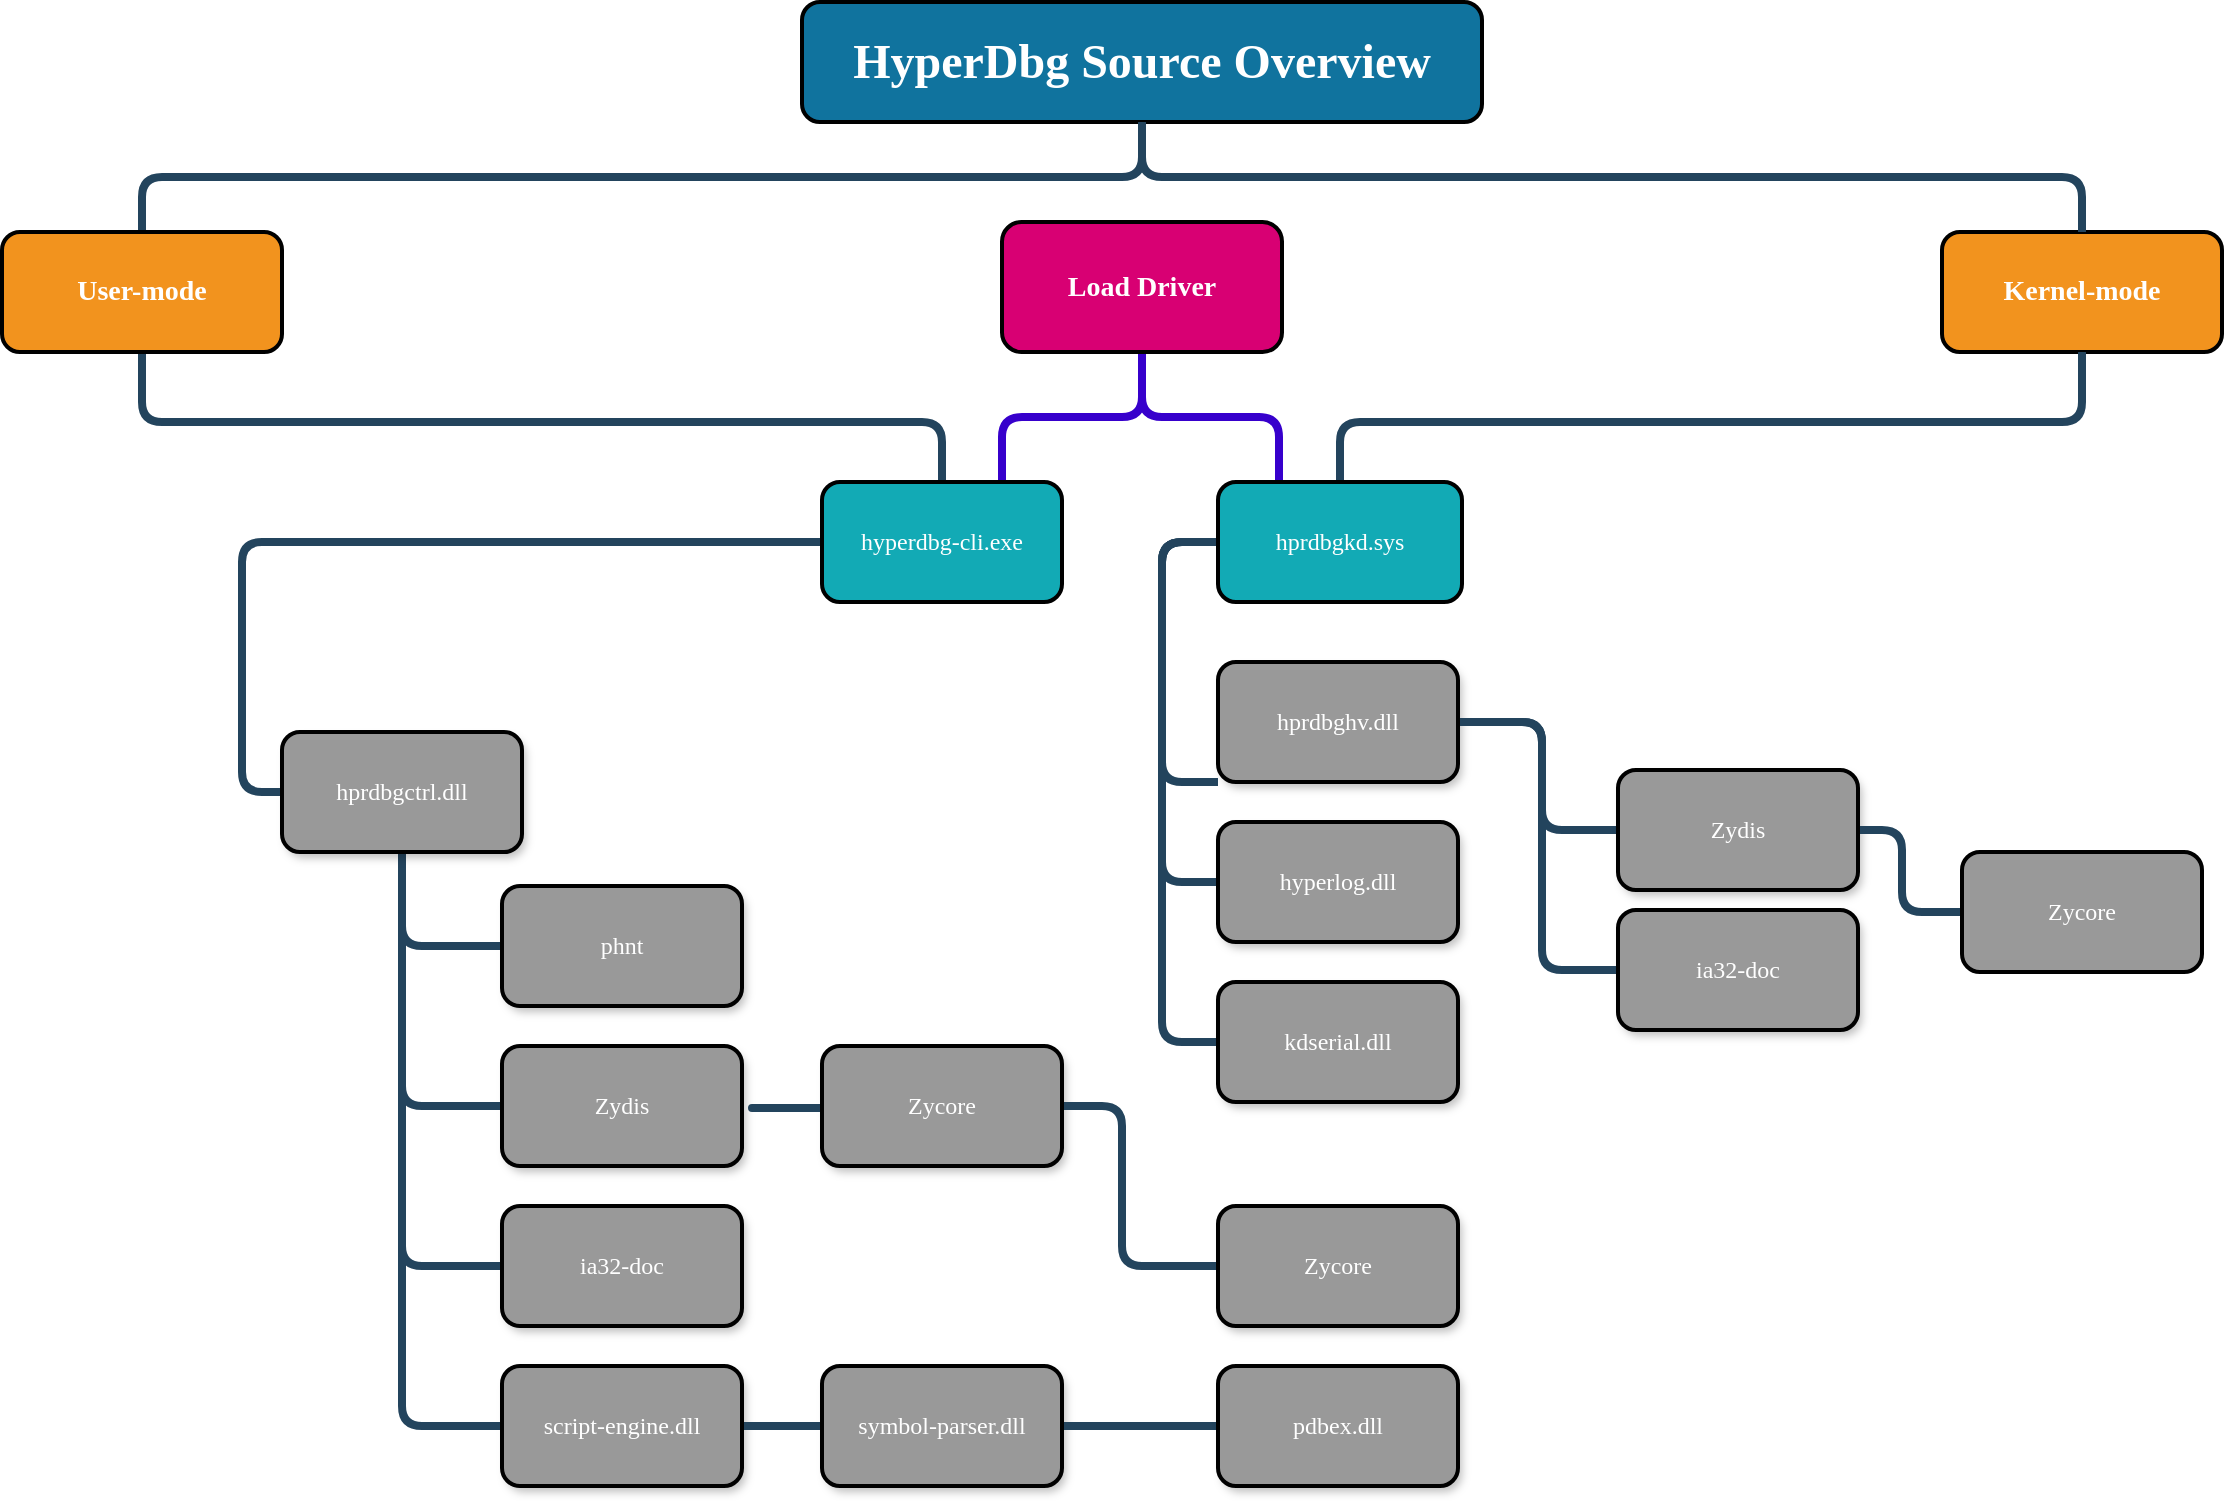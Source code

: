 <mxfile version="21.4.0" type="device">
  <diagram name="Page-1" id="64c3da0e-402f-94eb-ee01-a36477274f13">
    <mxGraphModel dx="1434" dy="788" grid="1" gridSize="10" guides="1" tooltips="1" connect="1" arrows="1" fold="1" page="1" pageScale="1" pageWidth="1169" pageHeight="826" background="none" math="0" shadow="0">
      <root>
        <mxCell id="0" />
        <mxCell id="1" parent="0" />
        <mxCell id="2" value="HyperDbg Source Overview" style="whiteSpace=wrap;rounded=1;shadow=0;fillColor=#10739E;strokeColor=default;fontColor=#FFFFFF;fontStyle=1;fontSize=24;fontFamily=Comic Sans MS;strokeWidth=2;" parent="1" vertex="1">
          <mxGeometry x="430" y="42" width="340" height="60" as="geometry" />
        </mxCell>
        <mxCell id="3" value="User-mode" style="whiteSpace=wrap;rounded=1;fillColor=#F2931E;strokeColor=default;shadow=0;fontColor=#FFFFFF;fontStyle=1;fontSize=14;fontFamily=Verdana;" parent="1" vertex="1">
          <mxGeometry x="30" y="157.0" width="140" height="60" as="geometry" />
        </mxCell>
        <mxCell id="5" value="Kernel-mode" style="whiteSpace=wrap;rounded=1;fillColor=#F2931E;strokeColor=default;shadow=0;fontColor=#FFFFFF;fontStyle=1;fontSize=14;fontFamily=Verdana;strokeWidth=2;" parent="1" vertex="1">
          <mxGeometry x="1000" y="157.0" width="140" height="60" as="geometry" />
        </mxCell>
        <mxCell id="10" value="hyperdbg-cli.exe" style="whiteSpace=wrap;rounded=1;fillColor=#12AAB5;strokeColor=default;shadow=0;fontColor=#FFFFFF;fontFamily=Verdana;" parent="1" vertex="1">
          <mxGeometry x="440" y="282.0" width="120" height="60" as="geometry" />
        </mxCell>
        <mxCell id="23" value="phnt" style="whiteSpace=wrap;rounded=1;fillColor=#999999;strokeColor=none;shadow=1;fontColor=#FFFFFF;fontStyle=0;fontFamily=Verdana;" parent="1" vertex="1">
          <mxGeometry x="280" y="484.0" width="120" height="60" as="geometry" />
        </mxCell>
        <mxCell id="24" value="Zydis" style="whiteSpace=wrap;rounded=1;fillColor=#999999;strokeColor=none;shadow=1;fontColor=#FFFFFF;fontStyle=0;fontFamily=Verdana;" parent="1" vertex="1">
          <mxGeometry x="280.0" y="564.0" width="120" height="60" as="geometry" />
        </mxCell>
        <mxCell id="25" value="ia32-doc" style="whiteSpace=wrap;rounded=1;fillColor=#999999;strokeColor=none;shadow=1;fontColor=#FFFFFF;fontStyle=0;fontFamily=Verdana;" parent="1" vertex="1">
          <mxGeometry x="280" y="644.0" width="120" height="60" as="geometry" />
        </mxCell>
        <mxCell id="26" value="script-engine.dll" style="whiteSpace=wrap;rounded=1;fillColor=#999999;strokeColor=none;shadow=1;fontColor=#FFFFFF;fontStyle=0;fontFamily=Verdana;" parent="1" vertex="1">
          <mxGeometry x="280.0" y="724.0" width="120" height="60" as="geometry" />
        </mxCell>
        <mxCell id="27" value="symbol-parser.dll" style="whiteSpace=wrap;rounded=1;fillColor=#999999;strokeColor=none;shadow=1;fontColor=#FFFFFF;fontStyle=0;fontFamily=Verdana;" parent="1" vertex="1">
          <mxGeometry x="440.0" y="724.0" width="120" height="60" as="geometry" />
        </mxCell>
        <mxCell id="103" value="" style="edgeStyle=elbowEdgeStyle;elbow=vertical;rounded=1;fontColor=#000000;endArrow=none;endFill=0;strokeWidth=4;strokeColor=#23445D;fontFamily=Verdana;" parent="1" source="3" target="10" edge="1">
          <mxGeometry width="100" height="100" relative="1" as="geometry">
            <mxPoint x="-110" y="277" as="sourcePoint" />
            <mxPoint x="-10" y="177" as="targetPoint" />
            <Array as="points">
              <mxPoint x="300" y="252" />
            </Array>
          </mxGeometry>
        </mxCell>
        <mxCell id="105" value="" style="edgeStyle=elbowEdgeStyle;elbow=horizontal;rounded=1;fontColor=#000000;endArrow=none;endFill=0;strokeWidth=4;strokeColor=#23445D;exitX=0.5;exitY=1;exitDx=0;exitDy=0;fontFamily=Verdana;entryX=0;entryY=0.5;entryDx=0;entryDy=0;" parent="1" source="QWHju4IAef_SmeNwvnCS-241" target="23" edge="1">
          <mxGeometry width="100" height="100" relative="1" as="geometry">
            <mxPoint x="-100" y="684" as="sourcePoint" />
            <mxPoint y="584" as="targetPoint" />
            <Array as="points">
              <mxPoint x="230" y="502" />
            </Array>
          </mxGeometry>
        </mxCell>
        <mxCell id="106" value="" style="edgeStyle=elbowEdgeStyle;elbow=horizontal;rounded=1;fontColor=#000000;endArrow=none;endFill=0;strokeWidth=4;strokeColor=#23445D;entryX=0;entryY=0.5;entryDx=0;entryDy=0;exitX=0.5;exitY=1;exitDx=0;exitDy=0;fontFamily=Verdana;" parent="1" source="QWHju4IAef_SmeNwvnCS-241" target="24" edge="1">
          <mxGeometry width="100" height="100" relative="1" as="geometry">
            <mxPoint x="180" y="604" as="sourcePoint" />
            <mxPoint x="-30" y="644" as="targetPoint" />
            <Array as="points">
              <mxPoint x="230" y="542" />
              <mxPoint x="-60" y="604" />
            </Array>
          </mxGeometry>
        </mxCell>
        <mxCell id="107" value="" style="edgeStyle=elbowEdgeStyle;elbow=horizontal;rounded=1;fontColor=#000000;endArrow=none;endFill=0;strokeWidth=4;strokeColor=#23445D;entryX=0;entryY=0.5;entryDx=0;entryDy=0;exitX=1;exitY=0.5;exitDx=0;exitDy=0;fontFamily=Verdana;" parent="1" source="26" target="27" edge="1">
          <mxGeometry width="100" height="100" relative="1" as="geometry">
            <mxPoint x="470" y="854" as="sourcePoint" />
            <mxPoint x="530" y="754" as="targetPoint" />
            <Array as="points">
              <mxPoint x="420" y="744" />
              <mxPoint x="480" y="764" />
              <mxPoint x="420" y="794" />
              <mxPoint x="520" y="794" />
              <mxPoint x="440" y="794" />
              <mxPoint x="260" y="624" />
            </Array>
          </mxGeometry>
        </mxCell>
        <mxCell id="109" value="" style="edgeStyle=elbowEdgeStyle;elbow=horizontal;rounded=1;fontColor=#000000;endArrow=none;endFill=0;strokeWidth=4;strokeColor=#23445D;exitX=0.5;exitY=1;exitDx=0;exitDy=0;fontFamily=Verdana;" parent="1" source="QWHju4IAef_SmeNwvnCS-241" target="26" edge="1">
          <mxGeometry width="100" height="100" relative="1" as="geometry">
            <mxPoint x="-10" y="564" as="sourcePoint" />
            <mxPoint x="-10" y="664" as="targetPoint" />
            <Array as="points">
              <mxPoint x="230" y="622" />
            </Array>
          </mxGeometry>
        </mxCell>
        <mxCell id="110" value="" style="edgeStyle=elbowEdgeStyle;elbow=horizontal;rounded=1;fontColor=#000000;endArrow=none;endFill=0;strokeWidth=4;strokeColor=#23445D;exitX=0.5;exitY=1;exitDx=0;exitDy=0;fontFamily=Verdana;" parent="1" source="QWHju4IAef_SmeNwvnCS-241" target="25" edge="1">
          <mxGeometry width="100" height="100" relative="1" as="geometry">
            <mxPoint x="380" y="444" as="sourcePoint" />
            <mxPoint x="210" y="681" as="targetPoint" />
            <Array as="points">
              <mxPoint x="230" y="602" />
            </Array>
          </mxGeometry>
        </mxCell>
        <mxCell id="199" value="hprdbgkd.sys" style="whiteSpace=wrap;rounded=1;fillColor=#12AAB5;strokeColor=default;shadow=0;fontColor=#FFFFFF;fontFamily=Verdana;" parent="1" vertex="1">
          <mxGeometry x="638" y="282" width="122" height="60" as="geometry" />
        </mxCell>
        <mxCell id="201" value="hprdbghv.dll" style="whiteSpace=wrap;rounded=1;fillColor=#999999;strokeColor=none;shadow=1;fontColor=#FFFFFF;fontStyle=0;fontFamily=Verdana;" parent="1" vertex="1">
          <mxGeometry x="638.0" y="372.0" width="120" height="60" as="geometry" />
        </mxCell>
        <mxCell id="202" value="hyperlog.dll" style="whiteSpace=wrap;rounded=1;fillColor=#999999;strokeColor=none;shadow=1;fontColor=#FFFFFF;fontStyle=0;fontFamily=Verdana;" parent="1" vertex="1">
          <mxGeometry x="638" y="452.0" width="120" height="60" as="geometry" />
        </mxCell>
        <mxCell id="203" value="kdserial.dll" style="whiteSpace=wrap;rounded=1;fillColor=#999999;strokeColor=none;shadow=1;fontColor=#FFFFFF;fontStyle=0;fontFamily=Verdana;" parent="1" vertex="1">
          <mxGeometry x="638.0" y="532.0" width="120" height="60" as="geometry" />
        </mxCell>
        <mxCell id="211" value="" style="edgeStyle=elbowEdgeStyle;elbow=horizontal;rounded=1;fontColor=#000000;endArrow=none;endFill=0;strokeWidth=4;strokeColor=#23445D;fontFamily=Verdana;" parent="1" source="199" target="201" edge="1">
          <mxGeometry width="100" height="100" relative="1" as="geometry">
            <mxPoint x="560" y="382.0" as="sourcePoint" />
            <mxPoint x="570.0" y="482.0" as="targetPoint" />
            <Array as="points">
              <mxPoint x="610" y="432" />
            </Array>
          </mxGeometry>
        </mxCell>
        <mxCell id="212" value="" style="edgeStyle=elbowEdgeStyle;elbow=horizontal;rounded=1;fontColor=#000000;endArrow=none;endFill=0;strokeWidth=4;strokeColor=#23445D;fontFamily=Verdana;entryX=0;entryY=0.5;entryDx=0;entryDy=0;" parent="1" source="199" target="202" edge="1">
          <mxGeometry width="100" height="100" relative="1" as="geometry">
            <mxPoint x="570" y="382.0" as="sourcePoint" />
            <mxPoint x="570.0" y="562.0" as="targetPoint" />
            <Array as="points">
              <mxPoint x="610" y="462" />
            </Array>
          </mxGeometry>
        </mxCell>
        <mxCell id="215" value="" style="edgeStyle=elbowEdgeStyle;elbow=horizontal;rounded=1;fontColor=#000000;endArrow=none;endFill=0;strokeWidth=4;strokeColor=#23445D;exitX=0;exitY=0.5;exitDx=0;exitDy=0;fontFamily=Verdana;" parent="1" source="199" target="203" edge="1">
          <mxGeometry width="100" height="100" relative="1" as="geometry">
            <mxPoint x="706.0" y="348.0" as="sourcePoint" />
            <mxPoint x="638.0" y="678.0" as="targetPoint" />
            <Array as="points">
              <mxPoint x="610" y="482" />
              <mxPoint x="628" y="558.0" />
            </Array>
          </mxGeometry>
        </mxCell>
        <mxCell id="227" value="" style="edgeStyle=elbowEdgeStyle;elbow=vertical;rounded=1;fontColor=#000000;endArrow=none;endFill=0;strokeWidth=4;strokeColor=#23445D;exitX=0.5;exitY=1;exitDx=0;exitDy=0;fontFamily=Verdana;" parent="1" source="5" target="199" edge="1">
          <mxGeometry width="100" height="100" relative="1" as="geometry">
            <mxPoint x="1070" y="262.0" as="sourcePoint" />
            <mxPoint x="660" y="242" as="targetPoint" />
            <Array as="points">
              <mxPoint x="880" y="252" />
            </Array>
          </mxGeometry>
        </mxCell>
        <mxCell id="229" value="" style="edgeStyle=elbowEdgeStyle;elbow=vertical;rounded=1;fontColor=#000000;endArrow=none;endFill=0;strokeWidth=4;strokeColor=#23445D;exitX=0.5;exitY=1;exitDx=0;exitDy=0;fontFamily=Verdana;" parent="1" source="2" target="3" edge="1">
          <mxGeometry width="100" height="100" relative="1" as="geometry">
            <mxPoint x="1179" y="102" as="sourcePoint" />
            <mxPoint x="649" y="32" as="targetPoint" />
          </mxGeometry>
        </mxCell>
        <mxCell id="234" value="" style="edgeStyle=elbowEdgeStyle;elbow=vertical;rounded=1;fontColor=#000000;endArrow=none;endFill=0;strokeWidth=4;strokeColor=#23445D;exitX=0.5;exitY=1;exitDx=0;exitDy=0;fontFamily=Verdana;" parent="1" source="2" target="5" edge="1">
          <mxGeometry width="100" height="100" relative="1" as="geometry">
            <mxPoint x="725" y="102" as="sourcePoint" />
            <mxPoint x="-427" y="82" as="targetPoint" />
          </mxGeometry>
        </mxCell>
        <mxCell id="QWHju4IAef_SmeNwvnCS-234" value="" style="edgeStyle=elbowEdgeStyle;elbow=horizontal;rounded=1;fontColor=#000000;endArrow=none;endFill=0;strokeWidth=4;strokeColor=#23445D;entryX=0;entryY=0.5;entryDx=0;entryDy=0;exitX=1;exitY=0.5;exitDx=0;exitDy=0;fontFamily=Verdana;" edge="1" parent="1" source="27" target="QWHju4IAef_SmeNwvnCS-235">
          <mxGeometry width="100" height="100" relative="1" as="geometry">
            <mxPoint x="440" y="754" as="sourcePoint" />
            <mxPoint x="660" y="814" as="targetPoint" />
            <Array as="points">
              <mxPoint x="600" y="754" />
              <mxPoint x="570" y="784" />
              <mxPoint x="650" y="804" />
              <mxPoint x="470" y="634" />
            </Array>
          </mxGeometry>
        </mxCell>
        <mxCell id="QWHju4IAef_SmeNwvnCS-235" value="pdbex.dll" style="whiteSpace=wrap;rounded=1;fillColor=#999999;strokeColor=none;shadow=1;fontColor=#FFFFFF;fontStyle=0;fontFamily=Verdana;" vertex="1" parent="1">
          <mxGeometry x="638.0" y="724.0" width="120" height="60" as="geometry" />
        </mxCell>
        <mxCell id="QWHju4IAef_SmeNwvnCS-237" value="" style="edgeStyle=elbowEdgeStyle;elbow=horizontal;rounded=1;fontColor=#000000;endArrow=none;endFill=0;strokeWidth=4;strokeColor=#23445D;exitX=1;exitY=0.5;exitDx=0;exitDy=0;entryX=0;entryY=0.5;entryDx=0;entryDy=0;fontFamily=Verdana;" edge="1" parent="1" source="201" target="QWHju4IAef_SmeNwvnCS-238">
          <mxGeometry width="100" height="100" relative="1" as="geometry">
            <mxPoint x="758" y="216.0" as="sourcePoint" />
            <mxPoint x="888" y="446" as="targetPoint" />
            <Array as="points">
              <mxPoint x="800" y="426" />
              <mxPoint x="868" y="326.0" />
            </Array>
          </mxGeometry>
        </mxCell>
        <mxCell id="QWHju4IAef_SmeNwvnCS-238" value="Zydis" style="whiteSpace=wrap;rounded=1;fillColor=#999999;strokeColor=none;shadow=1;fontColor=#FFFFFF;fontStyle=0;fontFamily=Verdana;" vertex="1" parent="1">
          <mxGeometry x="838.0" y="426.0" width="120" height="60" as="geometry" />
        </mxCell>
        <mxCell id="QWHju4IAef_SmeNwvnCS-239" value="ia32-doc" style="whiteSpace=wrap;rounded=1;fillColor=#999999;strokeColor=none;shadow=1;fontColor=#FFFFFF;fontStyle=0;fontFamily=Verdana;" vertex="1" parent="1">
          <mxGeometry x="838.0" y="496.0" width="120" height="60" as="geometry" />
        </mxCell>
        <mxCell id="QWHju4IAef_SmeNwvnCS-240" value="" style="edgeStyle=elbowEdgeStyle;elbow=horizontal;rounded=1;fontColor=#000000;endArrow=none;endFill=0;strokeWidth=4;strokeColor=#23445D;exitX=1;exitY=0.5;exitDx=0;exitDy=0;entryX=0;entryY=0.5;entryDx=0;entryDy=0;fontFamily=Verdana;" edge="1" parent="1" source="201" target="QWHju4IAef_SmeNwvnCS-239">
          <mxGeometry width="100" height="100" relative="1" as="geometry">
            <mxPoint x="758" y="216.0" as="sourcePoint" />
            <mxPoint x="898" y="456" as="targetPoint" />
            <Array as="points">
              <mxPoint x="800" y="440" />
              <mxPoint x="798" y="386" />
              <mxPoint x="928" y="326.0" />
            </Array>
          </mxGeometry>
        </mxCell>
        <mxCell id="QWHju4IAef_SmeNwvnCS-241" value="hprdbgctrl.dll" style="whiteSpace=wrap;rounded=1;fillColor=#999999;strokeColor=none;shadow=1;fontColor=#FFFFFF;fontStyle=0;fontFamily=Verdana;" vertex="1" parent="1">
          <mxGeometry x="170" y="407.0" width="120" height="60" as="geometry" />
        </mxCell>
        <mxCell id="QWHju4IAef_SmeNwvnCS-242" value="" style="edgeStyle=elbowEdgeStyle;elbow=vertical;rounded=1;fontColor=#000000;endArrow=none;endFill=0;strokeWidth=4;strokeColor=#23445D;entryX=0;entryY=0.5;entryDx=0;entryDy=0;exitX=0;exitY=0.5;exitDx=0;exitDy=0;exitPerimeter=0;fontFamily=Verdana;" edge="1" parent="1" source="10" target="QWHju4IAef_SmeNwvnCS-241">
          <mxGeometry width="100" height="100" relative="1" as="geometry">
            <mxPoint x="-60" y="297" as="sourcePoint" />
            <mxPoint x="270" y="327" as="targetPoint" />
            <Array as="points">
              <mxPoint x="150" y="362" />
              <mxPoint x="100" y="327" />
              <mxPoint x="280" y="337" />
              <mxPoint x="80" y="367" />
            </Array>
          </mxGeometry>
        </mxCell>
        <mxCell id="QWHju4IAef_SmeNwvnCS-245" value="Zycore" style="whiteSpace=wrap;rounded=1;fillColor=#999999;strokeColor=none;shadow=1;fontColor=#FFFFFF;fontStyle=0;fontFamily=Verdana;" vertex="1" parent="1">
          <mxGeometry x="440" y="564.0" width="120" height="60" as="geometry" />
        </mxCell>
        <mxCell id="QWHju4IAef_SmeNwvnCS-246" value="Zycore" style="whiteSpace=wrap;rounded=1;fillColor=#999999;strokeColor=none;shadow=0;fontColor=#FFFFFF;fontStyle=0;fontFamily=Verdana;glass=0;labelBorderColor=none;" vertex="1" parent="1">
          <mxGeometry x="1010" y="467.0" width="120" height="60" as="geometry" />
        </mxCell>
        <mxCell id="QWHju4IAef_SmeNwvnCS-247" value="" style="edgeStyle=elbowEdgeStyle;elbow=horizontal;rounded=1;fontColor=#000000;endArrow=none;endFill=0;strokeWidth=4;strokeColor=#23445D;entryX=0;entryY=0.5;entryDx=0;entryDy=0;exitX=1;exitY=0.5;exitDx=0;exitDy=0;fontFamily=Verdana;" edge="1" parent="1" source="QWHju4IAef_SmeNwvnCS-238" target="QWHju4IAef_SmeNwvnCS-246">
          <mxGeometry width="100" height="100" relative="1" as="geometry">
            <mxPoint x="955" y="446" as="sourcePoint" />
            <mxPoint x="1060" y="536" as="targetPoint" />
            <Array as="points">
              <mxPoint x="980" y="496" />
              <mxPoint x="1118" y="562.0" />
            </Array>
          </mxGeometry>
        </mxCell>
        <mxCell id="QWHju4IAef_SmeNwvnCS-251" value="Zycore" style="whiteSpace=wrap;rounded=1;fillColor=#999999;strokeColor=none;shadow=1;fontColor=#FFFFFF;fontStyle=0;fontFamily=Verdana;" vertex="1" parent="1">
          <mxGeometry x="638" y="644.0" width="120" height="60" as="geometry" />
        </mxCell>
        <mxCell id="QWHju4IAef_SmeNwvnCS-252" value="" style="edgeStyle=elbowEdgeStyle;elbow=horizontal;rounded=1;fontColor=#000000;endArrow=none;endFill=0;strokeWidth=4;strokeColor=#23445D;exitX=1;exitY=0.5;exitDx=0;exitDy=0;entryX=0;entryY=0.5;entryDx=0;entryDy=0;fontFamily=Verdana;" edge="1" parent="1" target="QWHju4IAef_SmeNwvnCS-251" source="QWHju4IAef_SmeNwvnCS-245">
          <mxGeometry width="100" height="100" relative="1" as="geometry">
            <mxPoint x="540" y="604.0" as="sourcePoint" />
            <mxPoint x="646" y="679" as="targetPoint" />
            <Array as="points">
              <mxPoint x="590" y="632" />
              <mxPoint x="704" y="705.0" />
            </Array>
          </mxGeometry>
        </mxCell>
        <mxCell id="QWHju4IAef_SmeNwvnCS-296" value="" style="edgeStyle=elbowEdgeStyle;elbow=vertical;rounded=1;fontColor=#000000;endArrow=none;endFill=0;strokeWidth=4;strokeColor=#23445D;fontFamily=Verdana;" edge="1" parent="1">
          <mxGeometry width="100" height="100" relative="1" as="geometry">
            <mxPoint x="430" y="595" as="sourcePoint" />
            <mxPoint x="440" y="595" as="targetPoint" />
            <Array as="points">
              <mxPoint x="400" y="595" />
              <mxPoint x="120" y="635" />
            </Array>
          </mxGeometry>
        </mxCell>
        <mxCell id="QWHju4IAef_SmeNwvnCS-300" value="Load Driver" style="whiteSpace=wrap;rounded=1;fillColor=#d80073;strokeColor=default;shadow=0;fontColor=#ffffff;fontStyle=1;fontSize=14;gradientColor=none;fontFamily=Verdana;" vertex="1" parent="1">
          <mxGeometry x="530" y="152" width="140" height="65" as="geometry" />
        </mxCell>
        <mxCell id="QWHju4IAef_SmeNwvnCS-309" value="" style="edgeStyle=elbowEdgeStyle;elbow=vertical;fontColor=#000000;endArrow=none;endFill=0;strokeWidth=4;entryX=0.75;entryY=0;entryDx=0;entryDy=0;fontFamily=Verdana;fillColor=#6a00ff;strokeColor=#3700CC;rounded=1;" edge="1" parent="1" source="QWHju4IAef_SmeNwvnCS-300" target="10">
          <mxGeometry width="100" height="100" relative="1" as="geometry">
            <mxPoint x="110" y="227" as="sourcePoint" />
            <mxPoint x="510" y="292" as="targetPoint" />
          </mxGeometry>
        </mxCell>
        <mxCell id="QWHju4IAef_SmeNwvnCS-311" value="" style="edgeStyle=elbowEdgeStyle;elbow=vertical;fontColor=#000000;endArrow=none;endFill=0;strokeWidth=4;entryX=0.25;entryY=0;entryDx=0;entryDy=0;exitX=0.5;exitY=1;exitDx=0;exitDy=0;fontFamily=Verdana;fillColor=#6a00ff;strokeColor=#3700CC;rounded=1;" edge="1" parent="1" source="QWHju4IAef_SmeNwvnCS-300" target="199">
          <mxGeometry width="100" height="100" relative="1" as="geometry">
            <mxPoint x="610" y="222" as="sourcePoint" />
            <mxPoint x="540" y="292" as="targetPoint" />
          </mxGeometry>
        </mxCell>
        <mxCell id="QWHju4IAef_SmeNwvnCS-334" value="Zycore" style="whiteSpace=wrap;rounded=1;fillColor=#999999;strokeColor=default;shadow=0;fontColor=#FFFFFF;fontStyle=0;fontFamily=Verdana;glass=0;labelBorderColor=none;strokeWidth=2;" vertex="1" parent="1">
          <mxGeometry x="1010" y="467.0" width="120" height="60" as="geometry" />
        </mxCell>
        <mxCell id="QWHju4IAef_SmeNwvnCS-335" value="ia32-doc" style="whiteSpace=wrap;rounded=1;fillColor=#999999;strokeColor=default;shadow=0;fontColor=#FFFFFF;fontStyle=0;fontFamily=Verdana;" vertex="1" parent="1">
          <mxGeometry x="838.0" y="496.0" width="120" height="60" as="geometry" />
        </mxCell>
        <mxCell id="QWHju4IAef_SmeNwvnCS-336" value="Zydis" style="whiteSpace=wrap;rounded=1;fillColor=#999999;strokeColor=default;shadow=0;fontColor=#FFFFFF;fontStyle=0;fontFamily=Verdana;" vertex="1" parent="1">
          <mxGeometry x="838.0" y="426.0" width="120" height="60" as="geometry" />
        </mxCell>
        <mxCell id="QWHju4IAef_SmeNwvnCS-337" value="hprdbghv.dll" style="whiteSpace=wrap;rounded=1;fillColor=#999999;strokeColor=default;shadow=0;fontColor=#FFFFFF;fontStyle=0;fontFamily=Verdana;strokeWidth=2;" vertex="1" parent="1">
          <mxGeometry x="638.0" y="372.0" width="120" height="60" as="geometry" />
        </mxCell>
        <mxCell id="QWHju4IAef_SmeNwvnCS-338" value="hyperlog.dll" style="whiteSpace=wrap;rounded=1;fillColor=#999999;strokeColor=default;shadow=0;fontColor=#FFFFFF;fontStyle=0;fontFamily=Verdana;" vertex="1" parent="1">
          <mxGeometry x="638" y="452.0" width="120" height="60" as="geometry" />
        </mxCell>
        <mxCell id="QWHju4IAef_SmeNwvnCS-339" value="kdserial.dll" style="whiteSpace=wrap;rounded=1;fillColor=#999999;strokeColor=default;shadow=0;fontColor=#FFFFFF;fontStyle=0;fontFamily=Verdana;" vertex="1" parent="1">
          <mxGeometry x="638.0" y="532.0" width="120" height="60" as="geometry" />
        </mxCell>
        <mxCell id="QWHju4IAef_SmeNwvnCS-340" value="Zycore" style="whiteSpace=wrap;rounded=1;fillColor=#999999;strokeColor=default;shadow=0;fontColor=#FFFFFF;fontStyle=0;fontFamily=Verdana;" vertex="1" parent="1">
          <mxGeometry x="638" y="644.0" width="120" height="60" as="geometry" />
        </mxCell>
        <mxCell id="QWHju4IAef_SmeNwvnCS-341" value="pdbex.dll" style="whiteSpace=wrap;rounded=1;fillColor=#999999;strokeColor=default;shadow=0;fontColor=#FFFFFF;fontStyle=0;fontFamily=Verdana;" vertex="1" parent="1">
          <mxGeometry x="638.0" y="724.0" width="120" height="60" as="geometry" />
        </mxCell>
        <mxCell id="QWHju4IAef_SmeNwvnCS-342" value="symbol-parser.dll" style="whiteSpace=wrap;rounded=1;fillColor=#999999;strokeColor=default;shadow=0;fontColor=#FFFFFF;fontStyle=0;fontFamily=Verdana;" vertex="1" parent="1">
          <mxGeometry x="440.0" y="724.0" width="120" height="60" as="geometry" />
        </mxCell>
        <mxCell id="QWHju4IAef_SmeNwvnCS-343" value="script-engine.dll" style="whiteSpace=wrap;rounded=1;fillColor=#999999;strokeColor=default;shadow=0;fontColor=#FFFFFF;fontStyle=0;fontFamily=Verdana;" vertex="1" parent="1">
          <mxGeometry x="280.0" y="724.0" width="120" height="60" as="geometry" />
        </mxCell>
        <mxCell id="QWHju4IAef_SmeNwvnCS-344" value="ia32-doc" style="whiteSpace=wrap;rounded=1;fillColor=#999999;strokeColor=default;shadow=0;fontColor=#FFFFFF;fontStyle=0;fontFamily=Verdana;" vertex="1" parent="1">
          <mxGeometry x="280" y="644.0" width="120" height="60" as="geometry" />
        </mxCell>
        <mxCell id="QWHju4IAef_SmeNwvnCS-345" value="Zydis" style="whiteSpace=wrap;rounded=1;fillColor=#999999;strokeColor=default;shadow=0;fontColor=#FFFFFF;fontStyle=0;fontFamily=Verdana;" vertex="1" parent="1">
          <mxGeometry x="280.0" y="564.0" width="120" height="60" as="geometry" />
        </mxCell>
        <mxCell id="QWHju4IAef_SmeNwvnCS-346" value="Zycore" style="whiteSpace=wrap;rounded=1;fillColor=#999999;strokeColor=default;shadow=0;fontColor=#FFFFFF;fontStyle=0;fontFamily=Verdana;" vertex="1" parent="1">
          <mxGeometry x="440" y="564.0" width="120" height="60" as="geometry" />
        </mxCell>
        <mxCell id="QWHju4IAef_SmeNwvnCS-347" value="phnt" style="whiteSpace=wrap;rounded=1;fillColor=#999999;strokeColor=default;shadow=0;fontColor=#FFFFFF;fontStyle=0;fontFamily=Verdana;" vertex="1" parent="1">
          <mxGeometry x="280" y="484.0" width="120" height="60" as="geometry" />
        </mxCell>
        <mxCell id="QWHju4IAef_SmeNwvnCS-348" value="hprdbgctrl.dll" style="whiteSpace=wrap;rounded=1;fillColor=#999999;strokeColor=default;shadow=0;fontColor=#FFFFFF;fontStyle=0;fontFamily=Verdana;" vertex="1" parent="1">
          <mxGeometry x="170" y="407.0" width="120" height="60" as="geometry" />
        </mxCell>
        <mxCell id="QWHju4IAef_SmeNwvnCS-349" value="symbol-parser.dll" style="whiteSpace=wrap;rounded=1;fillColor=#999999;strokeColor=default;shadow=0;fontColor=#FFFFFF;fontStyle=0;fontFamily=Verdana;" vertex="1" parent="1">
          <mxGeometry x="440.0" y="724.0" width="120" height="60" as="geometry" />
        </mxCell>
        <mxCell id="QWHju4IAef_SmeNwvnCS-350" value="Zycore" style="whiteSpace=wrap;rounded=1;fillColor=#999999;strokeColor=default;shadow=0;fontColor=#FFFFFF;fontStyle=0;fontFamily=Verdana;" vertex="1" parent="1">
          <mxGeometry x="638" y="644.0" width="120" height="60" as="geometry" />
        </mxCell>
        <mxCell id="QWHju4IAef_SmeNwvnCS-351" value="pdbex.dll" style="whiteSpace=wrap;rounded=1;fillColor=#999999;strokeColor=default;shadow=0;fontColor=#FFFFFF;fontStyle=0;fontFamily=Verdana;" vertex="1" parent="1">
          <mxGeometry x="638.0" y="724.0" width="120" height="60" as="geometry" />
        </mxCell>
        <mxCell id="QWHju4IAef_SmeNwvnCS-352" value="script-engine.dll" style="whiteSpace=wrap;rounded=1;fillColor=#999999;strokeColor=default;shadow=0;fontColor=#FFFFFF;fontStyle=0;fontFamily=Verdana;" vertex="1" parent="1">
          <mxGeometry x="280.0" y="724.0" width="120" height="60" as="geometry" />
        </mxCell>
        <mxCell id="QWHju4IAef_SmeNwvnCS-353" value="ia32-doc" style="whiteSpace=wrap;rounded=1;fillColor=#999999;strokeColor=default;shadow=0;fontColor=#FFFFFF;fontStyle=0;fontFamily=Verdana;" vertex="1" parent="1">
          <mxGeometry x="280" y="644.0" width="120" height="60" as="geometry" />
        </mxCell>
        <mxCell id="QWHju4IAef_SmeNwvnCS-354" value="Zydis" style="whiteSpace=wrap;rounded=1;fillColor=#999999;strokeColor=default;shadow=0;fontColor=#FFFFFF;fontStyle=0;fontFamily=Verdana;" vertex="1" parent="1">
          <mxGeometry x="280.0" y="564.0" width="120" height="60" as="geometry" />
        </mxCell>
        <mxCell id="QWHju4IAef_SmeNwvnCS-355" value="Zycore" style="whiteSpace=wrap;rounded=1;fillColor=#999999;strokeColor=default;shadow=0;fontColor=#FFFFFF;fontStyle=0;fontFamily=Verdana;" vertex="1" parent="1">
          <mxGeometry x="440" y="564.0" width="120" height="60" as="geometry" />
        </mxCell>
        <mxCell id="QWHju4IAef_SmeNwvnCS-356" value="phnt" style="whiteSpace=wrap;rounded=1;fillColor=#999999;strokeColor=default;shadow=0;fontColor=#FFFFFF;fontStyle=0;fontFamily=Verdana;" vertex="1" parent="1">
          <mxGeometry x="280" y="484.0" width="120" height="60" as="geometry" />
        </mxCell>
        <mxCell id="QWHju4IAef_SmeNwvnCS-357" value="hprdbgctrl.dll" style="whiteSpace=wrap;rounded=1;fillColor=#999999;strokeColor=default;shadow=0;fontColor=#FFFFFF;fontStyle=0;fontFamily=Verdana;" vertex="1" parent="1">
          <mxGeometry x="170" y="407.0" width="120" height="60" as="geometry" />
        </mxCell>
        <mxCell id="QWHju4IAef_SmeNwvnCS-358" value="User-mode" style="whiteSpace=wrap;rounded=1;fillColor=#F2931E;strokeColor=default;shadow=0;fontColor=#FFFFFF;fontStyle=1;fontSize=14;fontFamily=Verdana;" vertex="1" parent="1">
          <mxGeometry x="30" y="157.0" width="140" height="60" as="geometry" />
        </mxCell>
        <mxCell id="QWHju4IAef_SmeNwvnCS-359" value="Load Driver" style="whiteSpace=wrap;rounded=1;fillColor=#d80073;strokeColor=default;shadow=0;fontColor=#ffffff;fontStyle=1;fontSize=14;gradientColor=none;fontFamily=Verdana;" vertex="1" parent="1">
          <mxGeometry x="530" y="152" width="140" height="65" as="geometry" />
        </mxCell>
        <mxCell id="QWHju4IAef_SmeNwvnCS-360" value="hyperdbg-cli.exe" style="whiteSpace=wrap;rounded=1;fillColor=#12AAB5;strokeColor=default;shadow=0;fontColor=#FFFFFF;fontFamily=Verdana;" vertex="1" parent="1">
          <mxGeometry x="440" y="282.0" width="120" height="60" as="geometry" />
        </mxCell>
        <mxCell id="QWHju4IAef_SmeNwvnCS-361" value="hprdbgkd.sys" style="whiteSpace=wrap;rounded=1;fillColor=#12AAB5;strokeColor=default;shadow=0;fontColor=#FFFFFF;fontFamily=Verdana;" vertex="1" parent="1">
          <mxGeometry x="638" y="282" width="122" height="60" as="geometry" />
        </mxCell>
        <mxCell id="QWHju4IAef_SmeNwvnCS-362" value="symbol-parser.dll" style="whiteSpace=wrap;rounded=1;fillColor=#999999;strokeColor=default;shadow=0;fontColor=#FFFFFF;fontStyle=0;fontFamily=Verdana;strokeWidth=2;" vertex="1" parent="1">
          <mxGeometry x="440.0" y="724.0" width="120" height="60" as="geometry" />
        </mxCell>
        <mxCell id="QWHju4IAef_SmeNwvnCS-363" value="Zycore" style="whiteSpace=wrap;rounded=1;fillColor=#999999;strokeColor=default;shadow=0;fontColor=#FFFFFF;fontStyle=0;fontFamily=Verdana;strokeWidth=2;" vertex="1" parent="1">
          <mxGeometry x="638" y="644.0" width="120" height="60" as="geometry" />
        </mxCell>
        <mxCell id="QWHju4IAef_SmeNwvnCS-364" value="pdbex.dll" style="whiteSpace=wrap;rounded=1;fillColor=#999999;strokeColor=default;shadow=0;fontColor=#FFFFFF;fontStyle=0;fontFamily=Verdana;strokeWidth=2;" vertex="1" parent="1">
          <mxGeometry x="638.0" y="724.0" width="120" height="60" as="geometry" />
        </mxCell>
        <mxCell id="QWHju4IAef_SmeNwvnCS-365" value="script-engine.dll" style="whiteSpace=wrap;rounded=1;fillColor=#999999;strokeColor=default;shadow=0;fontColor=#FFFFFF;fontStyle=0;fontFamily=Verdana;strokeWidth=2;" vertex="1" parent="1">
          <mxGeometry x="280.0" y="724.0" width="120" height="60" as="geometry" />
        </mxCell>
        <mxCell id="QWHju4IAef_SmeNwvnCS-366" value="ia32-doc" style="whiteSpace=wrap;rounded=1;fillColor=#999999;strokeColor=default;shadow=0;fontColor=#FFFFFF;fontStyle=0;fontFamily=Verdana;strokeWidth=2;" vertex="1" parent="1">
          <mxGeometry x="280" y="644.0" width="120" height="60" as="geometry" />
        </mxCell>
        <mxCell id="QWHju4IAef_SmeNwvnCS-367" value="Zydis" style="whiteSpace=wrap;rounded=1;fillColor=#999999;strokeColor=default;shadow=0;fontColor=#FFFFFF;fontStyle=0;fontFamily=Verdana;strokeWidth=2;" vertex="1" parent="1">
          <mxGeometry x="280.0" y="564.0" width="120" height="60" as="geometry" />
        </mxCell>
        <mxCell id="QWHju4IAef_SmeNwvnCS-368" value="Zycore" style="whiteSpace=wrap;rounded=1;fillColor=#999999;strokeColor=default;shadow=0;fontColor=#FFFFFF;fontStyle=0;fontFamily=Verdana;strokeWidth=2;" vertex="1" parent="1">
          <mxGeometry x="440" y="564.0" width="120" height="60" as="geometry" />
        </mxCell>
        <mxCell id="QWHju4IAef_SmeNwvnCS-369" value="phnt" style="whiteSpace=wrap;rounded=1;fillColor=#999999;strokeColor=default;shadow=0;fontColor=#FFFFFF;fontStyle=0;fontFamily=Verdana;strokeWidth=2;" vertex="1" parent="1">
          <mxGeometry x="280" y="484.0" width="120" height="60" as="geometry" />
        </mxCell>
        <mxCell id="QWHju4IAef_SmeNwvnCS-370" value="hprdbgctrl.dll" style="whiteSpace=wrap;rounded=1;fillColor=#999999;strokeColor=default;shadow=0;fontColor=#FFFFFF;fontStyle=0;fontFamily=Verdana;strokeWidth=2;" vertex="1" parent="1">
          <mxGeometry x="170" y="407.0" width="120" height="60" as="geometry" />
        </mxCell>
        <mxCell id="QWHju4IAef_SmeNwvnCS-371" value="User-mode" style="whiteSpace=wrap;rounded=1;fillColor=#F2931E;strokeColor=default;shadow=0;fontColor=#FFFFFF;fontStyle=1;fontSize=14;fontFamily=Verdana;strokeWidth=2;" vertex="1" parent="1">
          <mxGeometry x="30" y="157.0" width="140" height="60" as="geometry" />
        </mxCell>
        <mxCell id="QWHju4IAef_SmeNwvnCS-372" value="Load Driver" style="whiteSpace=wrap;rounded=1;fillColor=#d80073;strokeColor=default;shadow=0;fontColor=#ffffff;fontStyle=1;fontSize=14;gradientColor=none;fontFamily=Verdana;strokeWidth=2;" vertex="1" parent="1">
          <mxGeometry x="530" y="152" width="140" height="65" as="geometry" />
        </mxCell>
        <mxCell id="QWHju4IAef_SmeNwvnCS-373" value="hyperdbg-cli.exe" style="whiteSpace=wrap;rounded=1;fillColor=#12AAB5;strokeColor=default;shadow=0;fontColor=#FFFFFF;fontFamily=Verdana;strokeWidth=2;" vertex="1" parent="1">
          <mxGeometry x="440" y="282.0" width="120" height="60" as="geometry" />
        </mxCell>
        <mxCell id="QWHju4IAef_SmeNwvnCS-374" value="hprdbgkd.sys" style="whiteSpace=wrap;rounded=1;fillColor=#12AAB5;strokeColor=default;shadow=0;fontColor=#FFFFFF;fontFamily=Verdana;strokeWidth=2;" vertex="1" parent="1">
          <mxGeometry x="638" y="282" width="122" height="60" as="geometry" />
        </mxCell>
        <mxCell id="QWHju4IAef_SmeNwvnCS-375" value="hyperlog.dll" style="whiteSpace=wrap;rounded=1;fillColor=#999999;strokeColor=default;shadow=0;fontColor=#FFFFFF;fontStyle=0;fontFamily=Verdana;strokeWidth=2;" vertex="1" parent="1">
          <mxGeometry x="638" y="452.0" width="120" height="60" as="geometry" />
        </mxCell>
        <mxCell id="QWHju4IAef_SmeNwvnCS-376" value="kdserial.dll" style="whiteSpace=wrap;rounded=1;fillColor=#999999;strokeColor=default;shadow=0;fontColor=#FFFFFF;fontStyle=0;fontFamily=Verdana;strokeWidth=2;" vertex="1" parent="1">
          <mxGeometry x="638.0" y="532.0" width="120" height="60" as="geometry" />
        </mxCell>
        <mxCell id="QWHju4IAef_SmeNwvnCS-377" value="ia32-doc" style="whiteSpace=wrap;rounded=1;fillColor=#999999;strokeColor=default;shadow=0;fontColor=#FFFFFF;fontStyle=0;fontFamily=Verdana;strokeWidth=2;" vertex="1" parent="1">
          <mxGeometry x="838.0" y="496.0" width="120" height="60" as="geometry" />
        </mxCell>
        <mxCell id="QWHju4IAef_SmeNwvnCS-378" value="Zydis" style="whiteSpace=wrap;rounded=1;fillColor=#999999;strokeColor=default;shadow=0;fontColor=#FFFFFF;fontStyle=0;fontFamily=Verdana;strokeWidth=2;" vertex="1" parent="1">
          <mxGeometry x="838.0" y="426.0" width="120" height="60" as="geometry" />
        </mxCell>
      </root>
    </mxGraphModel>
  </diagram>
</mxfile>

